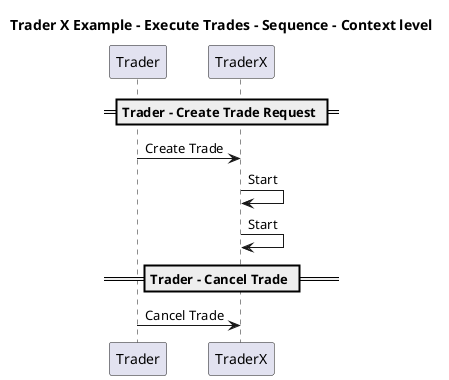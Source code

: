 @startuml

title Trader X Example - Execute Trades - Sequence - Context level

participant "Trader" as TraderXExample.Actors.Trader
participant "TraderX" as TraderXExample.SoftwareSystems.TraderX

== Trader - Create Trade Request ==
TraderXExample.Actors.Trader -> TraderXExample.SoftwareSystems.TraderX : Create Trade
TraderXExample.SoftwareSystems.TraderX -> TraderXExample.SoftwareSystems.TraderX : Start
TraderXExample.SoftwareSystems.TraderX -> TraderXExample.SoftwareSystems.TraderX : Start
== Trader - Cancel Trade ==
TraderXExample.Actors.Trader -> TraderXExample.SoftwareSystems.TraderX : Cancel Trade


@enduml
